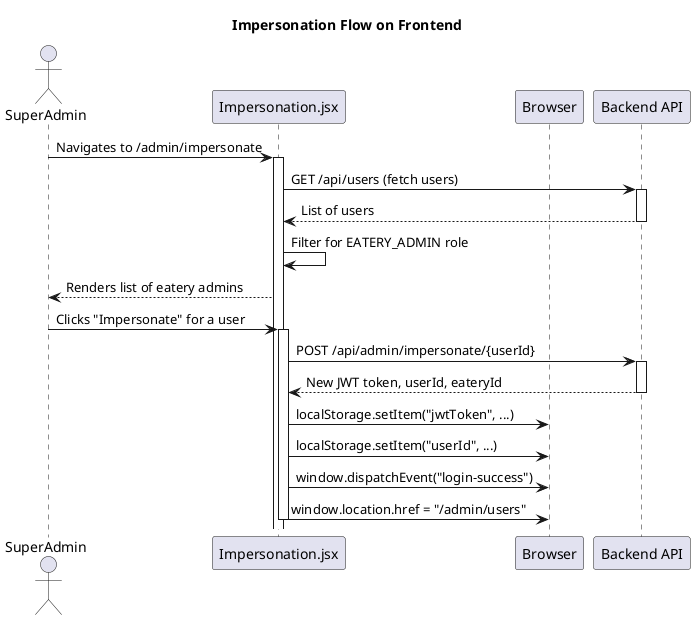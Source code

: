 @startuml
title Impersonation Flow on Frontend

actor SuperAdmin
participant ImpersonationPage as "Impersonation.jsx"
participant Browser as "Browser"
participant Api as "Backend API"

SuperAdmin -> ImpersonationPage: Navigates to /admin/impersonate
activate ImpersonationPage

ImpersonationPage -> Api: GET /api/users (fetch users)
activate Api
Api --> ImpersonationPage: List of users
deactivate Api

ImpersonationPage -> ImpersonationPage: Filter for EATERY_ADMIN role
ImpersonationPage --> SuperAdmin: Renders list of eatery admins

SuperAdmin -> ImpersonationPage: Clicks "Impersonate" for a user
activate ImpersonationPage

ImpersonationPage -> Api: POST /api/admin/impersonate/{userId}
activate Api
Api --> ImpersonationPage: New JWT token, userId, eateryId
deactivate Api

ImpersonationPage -> Browser: localStorage.setItem("jwtToken", ...)
ImpersonationPage -> Browser: localStorage.setItem("userId", ...)
ImpersonationPage -> Browser: window.dispatchEvent("login-success")
ImpersonationPage -> Browser: window.location.href = "/admin/users"

deactivate ImpersonationPage

@enduml
